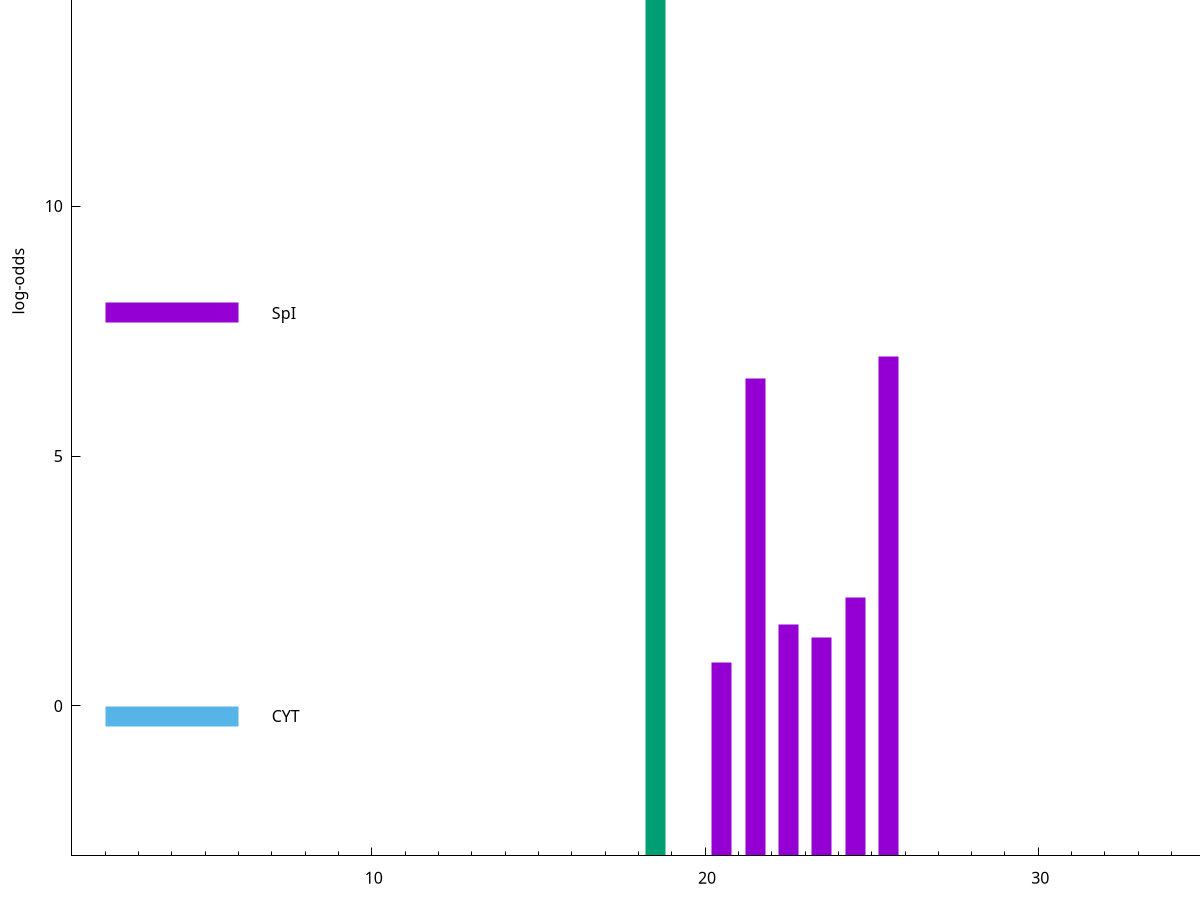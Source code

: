 set title "LipoP predictions for SRR4017890.gff"
set size 2., 1.4
set xrange [1:70] 
set mxtics 10
set yrange [-3:20]
set y2range [0:23]
set ylabel "log-odds"
set term postscript eps color solid "Helvetica" 30
set output "SRR4017890.gff10.eps"
set arrow from 2,16.7417 to 6,16.7417 nohead lt 2 lw 20
set label "SpII" at 7,16.7417
set arrow from 2,7.86264 to 6,7.86264 nohead lt 1 lw 20
set label "SpI" at 7,7.86264
set arrow from 2,-0.200913 to 6,-0.200913 nohead lt 3 lw 20
set label "CYT" at 7,-0.200913
set arrow from 2,16.7417 to 6,16.7417 nohead lt 2 lw 20
set label "SpII" at 7,16.7417
# NOTE: The scores below are the log-odds scores with the threshold
# NOTE: subtracted (a hack to make gnuplot make the histogram all
# NOTE: look nice).
plot "-" axes x1y2 title "" with impulses lt 2 lw 20, "-" axes x1y2 title "" with impulses lt 1 lw 20
18.500000 19.741700
e
25.500000 9.992940
21.500000 9.544580
24.500000 5.162020
22.500000 4.639800
23.500000 4.359980
20.500000 3.870353
e
exit
